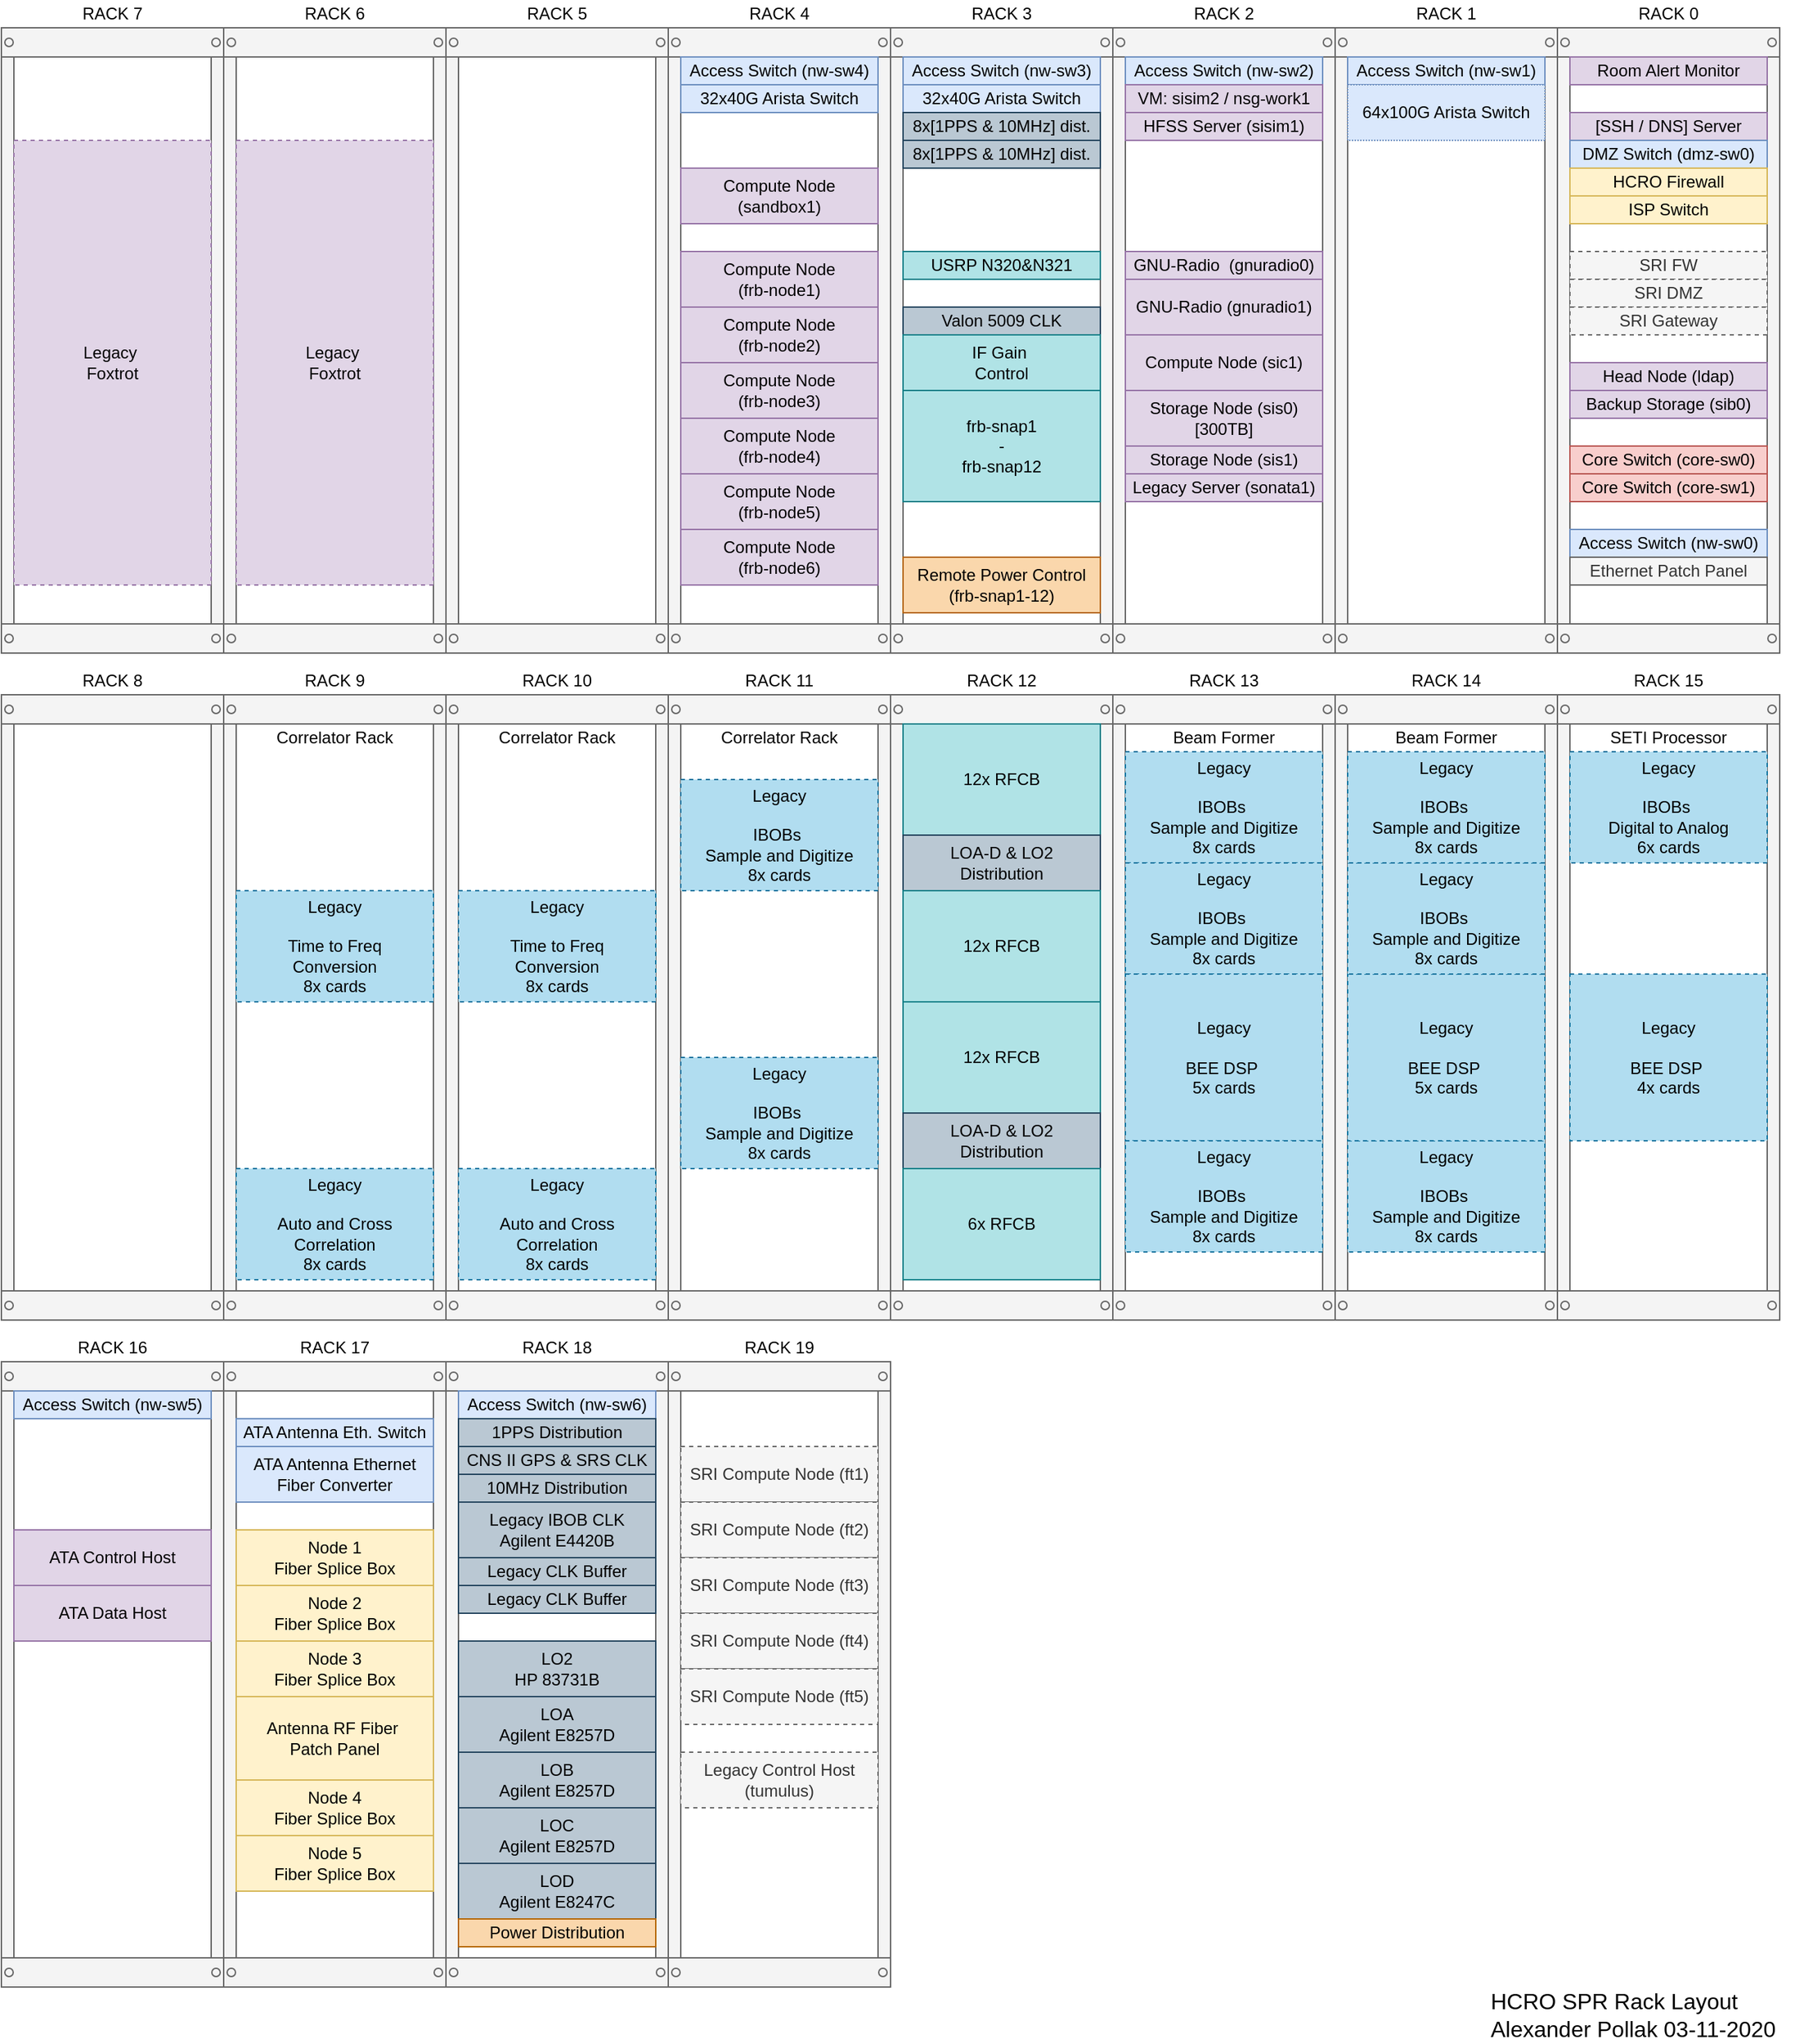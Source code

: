 <mxfile version="13.7.9" type="device"><diagram id="acVlcwg54Op8fTkylgdc" name="Page-1"><mxGraphModel dx="1106" dy="900" grid="1" gridSize="10" guides="1" tooltips="1" connect="1" arrows="1" fold="1" page="1" pageScale="1" pageWidth="1300" pageHeight="1500" math="0" shadow="0"><root><mxCell id="0"/><mxCell id="1" parent="0"/><mxCell id="pl-7MKPq9duxqX2L7ix8-49" value="" style="strokeColor=#666666;html=1;verticalLabelPosition=bottom;labelBackgroundColor=#ffffff;verticalAlign=top;outlineConnect=0;shadow=0;dashed=0;shape=mxgraph.rackGeneral.container;fillColor2=#f4f4f4;container=1;collapsible=0;childLayout=rack;allowGaps=1;marginLeft=9;marginRight=9;marginTop=21;marginBottom=22;textColor=#666666;numDisp=off;align=left;" parent="1" vertex="1"><mxGeometry y="40" width="160" height="450" as="geometry"/></mxCell><mxCell id="Iebf_8mehRevrUUTyz5r-137" value="Legacy&amp;nbsp;&lt;br&gt;Foxtrot" style="rounded=0;whiteSpace=wrap;html=1;fillColor=#e1d5e7;strokeColor=#9673a6;dashed=1;" parent="pl-7MKPq9duxqX2L7ix8-49" vertex="1"><mxGeometry x="9" y="81" width="142" height="320" as="geometry"/></mxCell><mxCell id="pl-7MKPq9duxqX2L7ix8-50" value="" style="strokeColor=#666666;html=1;verticalLabelPosition=bottom;labelBackgroundColor=#ffffff;verticalAlign=top;outlineConnect=0;shadow=0;dashed=0;shape=mxgraph.rackGeneral.container;fillColor2=#f4f4f4;container=1;collapsible=0;childLayout=rack;allowGaps=1;marginLeft=9;marginRight=9;marginTop=21;marginBottom=22;textColor=#666666;numDisp=off;align=left;" parent="1" vertex="1"><mxGeometry x="160" y="40" width="160" height="450" as="geometry"/></mxCell><mxCell id="pl-7MKPq9duxqX2L7ix8-70" value="Legacy&amp;nbsp;&lt;br&gt;Foxtrot" style="rounded=0;whiteSpace=wrap;html=1;fillColor=#e1d5e7;strokeColor=#9673a6;dashed=1;" parent="pl-7MKPq9duxqX2L7ix8-50" vertex="1"><mxGeometry x="9" y="81" width="142" height="320" as="geometry"/></mxCell><mxCell id="pl-7MKPq9duxqX2L7ix8-51" value="" style="strokeColor=#666666;html=1;verticalLabelPosition=bottom;labelBackgroundColor=#ffffff;verticalAlign=top;outlineConnect=0;shadow=0;dashed=0;shape=mxgraph.rackGeneral.container;fillColor2=#f4f4f4;container=1;collapsible=0;childLayout=rack;allowGaps=1;marginLeft=9;marginRight=9;marginTop=21;marginBottom=22;textColor=#666666;numDisp=off;align=left;" parent="1" vertex="1"><mxGeometry x="320" y="40" width="160" height="450" as="geometry"/></mxCell><mxCell id="pl-7MKPq9duxqX2L7ix8-52" value="" style="strokeColor=#666666;html=1;verticalLabelPosition=bottom;labelBackgroundColor=#ffffff;verticalAlign=top;outlineConnect=0;shadow=0;dashed=0;shape=mxgraph.rackGeneral.container;fillColor2=#f4f4f4;container=1;collapsible=0;childLayout=rack;allowGaps=1;marginLeft=9;marginRight=9;marginTop=21;marginBottom=22;textColor=#666666;numDisp=off;align=left;" parent="1" vertex="1"><mxGeometry x="480" y="40" width="160" height="450" as="geometry"/></mxCell><mxCell id="Iebf_8mehRevrUUTyz5r-128" value="Access Switch (nw-sw4)" style="rounded=0;whiteSpace=wrap;html=1;fillColor=#dae8fc;strokeColor=#6c8ebf;" parent="pl-7MKPq9duxqX2L7ix8-52" vertex="1"><mxGeometry x="9" y="21" width="142" height="20" as="geometry"/></mxCell><mxCell id="Iebf_8mehRevrUUTyz5r-132" value="32x40G Arista Switch" style="rounded=0;whiteSpace=wrap;html=1;fillColor=#dae8fc;strokeColor=#6c8ebf;" parent="pl-7MKPq9duxqX2L7ix8-52" vertex="1"><mxGeometry x="9" y="41" width="142" height="20" as="geometry"/></mxCell><mxCell id="pl-7MKPq9duxqX2L7ix8-56" value="Compute Node (sandbox1)" style="rounded=0;whiteSpace=wrap;html=1;fillColor=#e1d5e7;strokeColor=#9673a6;" parent="pl-7MKPq9duxqX2L7ix8-52" vertex="1"><mxGeometry x="9" y="101" width="142" height="40" as="geometry"/></mxCell><mxCell id="pl-7MKPq9duxqX2L7ix8-57" value="Compute Node&lt;br&gt;(frb-node1)" style="rounded=0;whiteSpace=wrap;html=1;fillColor=#e1d5e7;strokeColor=#9673a6;" parent="pl-7MKPq9duxqX2L7ix8-52" vertex="1"><mxGeometry x="9" y="161" width="142" height="40" as="geometry"/></mxCell><mxCell id="pl-7MKPq9duxqX2L7ix8-58" value="Compute Node&lt;br&gt;(frb-node2)" style="rounded=0;whiteSpace=wrap;html=1;fillColor=#e1d5e7;strokeColor=#9673a6;" parent="pl-7MKPq9duxqX2L7ix8-52" vertex="1"><mxGeometry x="9" y="201" width="142" height="40" as="geometry"/></mxCell><mxCell id="pl-7MKPq9duxqX2L7ix8-59" value="Compute Node&lt;br&gt;(frb-node3)" style="rounded=0;whiteSpace=wrap;html=1;fillColor=#e1d5e7;strokeColor=#9673a6;" parent="pl-7MKPq9duxqX2L7ix8-52" vertex="1"><mxGeometry x="9" y="241" width="142" height="40" as="geometry"/></mxCell><mxCell id="pl-7MKPq9duxqX2L7ix8-60" value="Compute Node&lt;br&gt;(frb-node4)" style="rounded=0;whiteSpace=wrap;html=1;fillColor=#e1d5e7;strokeColor=#9673a6;" parent="pl-7MKPq9duxqX2L7ix8-52" vertex="1"><mxGeometry x="9" y="281" width="142" height="40" as="geometry"/></mxCell><mxCell id="pl-7MKPq9duxqX2L7ix8-61" value="Compute Node&lt;br&gt;(frb-node5)" style="rounded=0;whiteSpace=wrap;html=1;fillColor=#e1d5e7;strokeColor=#9673a6;" parent="pl-7MKPq9duxqX2L7ix8-52" vertex="1"><mxGeometry x="9" y="321" width="142" height="40" as="geometry"/></mxCell><mxCell id="pl-7MKPq9duxqX2L7ix8-62" value="Compute Node&lt;br&gt;(frb-node6)" style="rounded=0;whiteSpace=wrap;html=1;fillColor=#e1d5e7;strokeColor=#9673a6;" parent="pl-7MKPq9duxqX2L7ix8-52" vertex="1"><mxGeometry x="9" y="361" width="142" height="40" as="geometry"/></mxCell><mxCell id="Iebf_8mehRevrUUTyz5r-2" value="" style="strokeColor=#666666;html=1;verticalLabelPosition=bottom;labelBackgroundColor=#ffffff;verticalAlign=top;outlineConnect=0;shadow=0;dashed=0;shape=mxgraph.rackGeneral.container;fillColor2=#f4f4f4;container=1;collapsible=0;childLayout=rack;allowGaps=1;marginLeft=9;marginRight=9;marginTop=21;marginBottom=22;textColor=#666666;numDisp=off;align=left;" parent="1" vertex="1"><mxGeometry x="640" y="40" width="160" height="450" as="geometry"/></mxCell><mxCell id="Iebf_8mehRevrUUTyz5r-127" value="Access Switch (nw-sw3)" style="rounded=0;whiteSpace=wrap;html=1;fillColor=#dae8fc;strokeColor=#6c8ebf;" parent="Iebf_8mehRevrUUTyz5r-2" vertex="1"><mxGeometry x="9" y="21" width="142" height="20" as="geometry"/></mxCell><mxCell id="Iebf_8mehRevrUUTyz5r-134" value="32x40G Arista Switch" style="rounded=0;whiteSpace=wrap;html=1;fillColor=#dae8fc;strokeColor=#6c8ebf;" parent="Iebf_8mehRevrUUTyz5r-2" vertex="1"><mxGeometry x="9" y="41" width="142" height="20" as="geometry"/></mxCell><mxCell id="pl-7MKPq9duxqX2L7ix8-67" value="8x[1PPS &amp;amp; 10MHz] dist." style="rounded=0;whiteSpace=wrap;html=1;fillColor=#bac8d3;strokeColor=#23445d;" parent="Iebf_8mehRevrUUTyz5r-2" vertex="1"><mxGeometry x="9" y="61" width="142" height="20" as="geometry"/></mxCell><mxCell id="Iebf_8mehRevrUUTyz5r-135" value="8x[1PPS &amp;amp; 10MHz] dist." style="rounded=0;whiteSpace=wrap;html=1;fillColor=#bac8d3;strokeColor=#23445d;" parent="Iebf_8mehRevrUUTyz5r-2" vertex="1"><mxGeometry x="9" y="81" width="142" height="20" as="geometry"/></mxCell><mxCell id="Iebf_8mehRevrUUTyz5r-136" value="USRP N320&amp;amp;N321" style="rounded=0;whiteSpace=wrap;html=1;fillColor=#b0e3e6;strokeColor=#0e8088;" parent="Iebf_8mehRevrUUTyz5r-2" vertex="1"><mxGeometry x="9" y="161" width="142" height="20" as="geometry"/></mxCell><mxCell id="pl-7MKPq9duxqX2L7ix8-66" value="Valon 5009 CLK" style="rounded=0;whiteSpace=wrap;html=1;fillColor=#bac8d3;strokeColor=#23445d;" parent="Iebf_8mehRevrUUTyz5r-2" vertex="1"><mxGeometry x="9" y="201" width="142" height="20" as="geometry"/></mxCell><mxCell id="pl-7MKPq9duxqX2L7ix8-63" value="IF Gain&amp;nbsp;&lt;br&gt;Control" style="rounded=0;whiteSpace=wrap;html=1;fillColor=#b0e3e6;strokeColor=#0e8088;" parent="Iebf_8mehRevrUUTyz5r-2" vertex="1"><mxGeometry x="9" y="221" width="142" height="40" as="geometry"/></mxCell><mxCell id="pl-7MKPq9duxqX2L7ix8-65" value="frb-snap1&lt;br&gt;-&lt;br&gt;frb-snap12" style="rounded=0;whiteSpace=wrap;html=1;fillColor=#b0e3e6;strokeColor=#0e8088;" parent="Iebf_8mehRevrUUTyz5r-2" vertex="1"><mxGeometry x="9" y="261" width="142" height="80" as="geometry"/></mxCell><mxCell id="pl-7MKPq9duxqX2L7ix8-68" value="Remote Power Control&lt;br&gt;(frb-snap1-12)" style="rounded=0;whiteSpace=wrap;html=1;fillColor=#fad7ac;strokeColor=#b46504;" parent="Iebf_8mehRevrUUTyz5r-2" vertex="1"><mxGeometry x="9" y="381" width="142" height="40" as="geometry"/></mxCell><mxCell id="Iebf_8mehRevrUUTyz5r-6" value="" style="strokeColor=#666666;html=1;verticalLabelPosition=bottom;labelBackgroundColor=#ffffff;verticalAlign=top;outlineConnect=0;shadow=0;dashed=0;shape=mxgraph.rackGeneral.container;fillColor2=#f4f4f4;container=1;collapsible=0;childLayout=rack;allowGaps=1;marginLeft=9;marginRight=9;marginTop=21;marginBottom=22;textColor=#666666;numDisp=off;align=left;" parent="1" vertex="1"><mxGeometry x="800" y="40" width="160" height="450" as="geometry"/></mxCell><mxCell id="Iebf_8mehRevrUUTyz5r-124" value="Access Switch (nw-sw2)" style="rounded=0;whiteSpace=wrap;html=1;fillColor=#dae8fc;strokeColor=#6c8ebf;" parent="Iebf_8mehRevrUUTyz5r-6" vertex="1"><mxGeometry x="9" y="21" width="142" height="20" as="geometry"/></mxCell><mxCell id="Iebf_8mehRevrUUTyz5r-12" value="VM: sisim2 / nsg-work1" style="rounded=0;whiteSpace=wrap;html=1;fillColor=#e1d5e7;strokeColor=#9673a6;" parent="Iebf_8mehRevrUUTyz5r-6" vertex="1"><mxGeometry x="9" y="41" width="142" height="20" as="geometry"/></mxCell><mxCell id="Iebf_8mehRevrUUTyz5r-7" value="HFSS Server (sisim1)" style="rounded=0;whiteSpace=wrap;html=1;fillColor=#e1d5e7;strokeColor=#9673a6;" parent="Iebf_8mehRevrUUTyz5r-6" vertex="1"><mxGeometry x="9" y="61" width="142" height="20" as="geometry"/></mxCell><mxCell id="Iebf_8mehRevrUUTyz5r-9" value="GNU-Radio&amp;nbsp; (gnuradio0)" style="rounded=0;whiteSpace=wrap;html=1;fillColor=#e1d5e7;strokeColor=#9673a6;" parent="Iebf_8mehRevrUUTyz5r-6" vertex="1"><mxGeometry x="9" y="161" width="142" height="20" as="geometry"/></mxCell><mxCell id="Iebf_8mehRevrUUTyz5r-13" value="GNU-Radio (gnuradio1)" style="rounded=0;whiteSpace=wrap;html=1;fillColor=#e1d5e7;strokeColor=#9673a6;" parent="Iebf_8mehRevrUUTyz5r-6" vertex="1"><mxGeometry x="9" y="181" width="142" height="40" as="geometry"/></mxCell><mxCell id="Iebf_8mehRevrUUTyz5r-8" value="Compute Node (sic1)" style="rounded=0;whiteSpace=wrap;html=1;fillColor=#e1d5e7;strokeColor=#9673a6;" parent="Iebf_8mehRevrUUTyz5r-6" vertex="1"><mxGeometry x="9" y="221" width="142" height="40" as="geometry"/></mxCell><mxCell id="Iebf_8mehRevrUUTyz5r-129" value="Storage Node (sis0)&lt;br&gt;[300TB]" style="rounded=0;whiteSpace=wrap;html=1;fillColor=#e1d5e7;strokeColor=#9673a6;" parent="Iebf_8mehRevrUUTyz5r-6" vertex="1"><mxGeometry x="9" y="261" width="142" height="40" as="geometry"/></mxCell><mxCell id="Iebf_8mehRevrUUTyz5r-130" value="Storage Node (sis1)" style="rounded=0;whiteSpace=wrap;html=1;fillColor=#e1d5e7;strokeColor=#9673a6;" parent="Iebf_8mehRevrUUTyz5r-6" vertex="1"><mxGeometry x="9" y="301" width="142" height="20" as="geometry"/></mxCell><mxCell id="Iebf_8mehRevrUUTyz5r-131" value="Legacy Server (sonata1)" style="rounded=0;whiteSpace=wrap;html=1;fillColor=#e1d5e7;strokeColor=#9673a6;" parent="Iebf_8mehRevrUUTyz5r-6" vertex="1"><mxGeometry x="9" y="321" width="142" height="20" as="geometry"/></mxCell><mxCell id="Iebf_8mehRevrUUTyz5r-10" value="" style="strokeColor=#666666;html=1;verticalLabelPosition=bottom;labelBackgroundColor=#ffffff;verticalAlign=top;outlineConnect=0;shadow=0;dashed=0;shape=mxgraph.rackGeneral.container;fillColor2=#f4f4f4;container=1;collapsible=0;childLayout=rack;allowGaps=1;marginLeft=9;marginRight=9;marginTop=21;marginBottom=22;textColor=#666666;numDisp=off;align=left;" parent="1" vertex="1"><mxGeometry x="960" y="40" width="160" height="450" as="geometry"/></mxCell><mxCell id="Iebf_8mehRevrUUTyz5r-11" value="Access Switch (nw-sw1)" style="rounded=0;whiteSpace=wrap;html=1;fillColor=#dae8fc;strokeColor=#6c8ebf;" parent="Iebf_8mehRevrUUTyz5r-10" vertex="1"><mxGeometry x="9" y="21" width="142" height="20" as="geometry"/></mxCell><mxCell id="Iebf_8mehRevrUUTyz5r-125" value="64x100G Arista Switch" style="rounded=0;whiteSpace=wrap;html=1;fillColor=#dae8fc;strokeColor=#6c8ebf;dashed=1;dashPattern=1 1;" parent="Iebf_8mehRevrUUTyz5r-10" vertex="1"><mxGeometry x="9" y="41" width="142" height="40" as="geometry"/></mxCell><mxCell id="Iebf_8mehRevrUUTyz5r-52" value="" style="strokeColor=#666666;html=1;verticalLabelPosition=bottom;labelBackgroundColor=#ffffff;verticalAlign=top;outlineConnect=0;shadow=0;dashed=0;shape=mxgraph.rackGeneral.container;fillColor2=#f4f4f4;container=1;collapsible=0;childLayout=rack;allowGaps=1;marginLeft=9;marginRight=9;marginTop=21;marginBottom=22;textColor=#666666;numDisp=off;align=left;" parent="1" vertex="1"><mxGeometry y="520" width="160" height="450" as="geometry"/></mxCell><mxCell id="Iebf_8mehRevrUUTyz5r-60" value="" style="strokeColor=#666666;html=1;verticalLabelPosition=bottom;labelBackgroundColor=#ffffff;verticalAlign=top;outlineConnect=0;shadow=0;dashed=0;shape=mxgraph.rackGeneral.container;fillColor2=#f4f4f4;container=1;collapsible=0;childLayout=rack;allowGaps=1;marginLeft=9;marginRight=9;marginTop=21;marginBottom=22;textColor=#666666;numDisp=off;align=left;" parent="1" vertex="1"><mxGeometry x="160" y="520" width="160" height="450" as="geometry"/></mxCell><mxCell id="Iebf_8mehRevrUUTyz5r-155" value="Correlator Rack" style="text;html=1;strokeColor=none;fillColor=none;align=center;verticalAlign=middle;whiteSpace=wrap;rounded=0;" parent="Iebf_8mehRevrUUTyz5r-60" vertex="1"><mxGeometry x="9" y="21" width="142" height="20" as="geometry"/></mxCell><mxCell id="Iebf_8mehRevrUUTyz5r-150" value="Legacy&lt;br&gt;&lt;br&gt;Time to Freq&lt;br&gt;Conversion&lt;br&gt;8x cards" style="rounded=0;whiteSpace=wrap;html=1;strokeColor=#10739e;dashed=1;fillColor=#b1ddf0;" parent="Iebf_8mehRevrUUTyz5r-60" vertex="1"><mxGeometry x="9" y="141" width="142" height="80" as="geometry"/></mxCell><mxCell id="Iebf_8mehRevrUUTyz5r-151" value="Legacy&lt;br&gt;&lt;br&gt;Auto and Cross&lt;br&gt;Correlation&lt;br&gt;8x cards" style="rounded=0;whiteSpace=wrap;html=1;strokeColor=#10739e;dashed=1;fillColor=#b1ddf0;" parent="Iebf_8mehRevrUUTyz5r-60" vertex="1"><mxGeometry x="9" y="341" width="142" height="80" as="geometry"/></mxCell><mxCell id="Iebf_8mehRevrUUTyz5r-66" value="" style="strokeColor=#666666;html=1;verticalLabelPosition=bottom;labelBackgroundColor=#ffffff;verticalAlign=top;outlineConnect=0;shadow=0;dashed=0;shape=mxgraph.rackGeneral.container;fillColor2=#f4f4f4;container=1;collapsible=0;childLayout=rack;allowGaps=1;marginLeft=9;marginRight=9;marginTop=21;marginBottom=22;textColor=#666666;numDisp=off;align=left;" parent="1" vertex="1"><mxGeometry x="320" y="520" width="160" height="450" as="geometry"/></mxCell><mxCell id="Iebf_8mehRevrUUTyz5r-154" value="Correlator Rack" style="text;html=1;strokeColor=none;fillColor=none;align=center;verticalAlign=middle;whiteSpace=wrap;rounded=0;" parent="Iebf_8mehRevrUUTyz5r-66" vertex="1"><mxGeometry x="9" y="21" width="142" height="20" as="geometry"/></mxCell><mxCell id="Iebf_8mehRevrUUTyz5r-148" value="Legacy&lt;br&gt;&lt;br&gt;Time to Freq&lt;br&gt;Conversion&lt;br&gt;8x cards" style="rounded=0;whiteSpace=wrap;html=1;strokeColor=#10739e;dashed=1;fillColor=#b1ddf0;" parent="Iebf_8mehRevrUUTyz5r-66" vertex="1"><mxGeometry x="9" y="141" width="142" height="80" as="geometry"/></mxCell><mxCell id="Iebf_8mehRevrUUTyz5r-149" value="Legacy&lt;br&gt;&lt;br&gt;Auto and Cross&lt;br&gt;Correlation&lt;br&gt;8x cards" style="rounded=0;whiteSpace=wrap;html=1;strokeColor=#10739e;dashed=1;fillColor=#b1ddf0;" parent="Iebf_8mehRevrUUTyz5r-66" vertex="1"><mxGeometry x="9" y="341" width="142" height="80" as="geometry"/></mxCell><mxCell id="Iebf_8mehRevrUUTyz5r-72" value="" style="strokeColor=#666666;html=1;verticalLabelPosition=bottom;labelBackgroundColor=#ffffff;verticalAlign=top;outlineConnect=0;shadow=0;dashed=0;shape=mxgraph.rackGeneral.container;fillColor2=#f4f4f4;container=1;collapsible=0;childLayout=rack;allowGaps=1;marginLeft=9;marginRight=9;marginTop=21;marginBottom=22;textColor=#666666;numDisp=off;align=left;" parent="1" vertex="1"><mxGeometry x="480" y="520" width="160" height="450" as="geometry"/></mxCell><mxCell id="Iebf_8mehRevrUUTyz5r-153" value="Correlator Rack" style="text;html=1;strokeColor=none;fillColor=none;align=center;verticalAlign=middle;whiteSpace=wrap;rounded=0;" parent="Iebf_8mehRevrUUTyz5r-72" vertex="1"><mxGeometry x="9" y="21" width="142" height="20" as="geometry"/></mxCell><mxCell id="Iebf_8mehRevrUUTyz5r-146" value="Legacy&lt;br&gt;&lt;br&gt;IBOBs&amp;nbsp;&lt;br&gt;Sample and Digitize&lt;br&gt;8x cards" style="rounded=0;whiteSpace=wrap;html=1;strokeColor=#10739e;dashed=1;fillColor=#b1ddf0;" parent="Iebf_8mehRevrUUTyz5r-72" vertex="1"><mxGeometry x="9" y="61" width="142" height="80" as="geometry"/></mxCell><mxCell id="Iebf_8mehRevrUUTyz5r-147" value="Legacy&lt;br&gt;&lt;br&gt;IBOBs&amp;nbsp;&lt;br&gt;Sample and Digitize&lt;br&gt;8x cards" style="rounded=0;whiteSpace=wrap;html=1;strokeColor=#10739e;dashed=1;fillColor=#b1ddf0;" parent="Iebf_8mehRevrUUTyz5r-72" vertex="1"><mxGeometry x="9" y="261" width="142" height="80" as="geometry"/></mxCell><mxCell id="Iebf_8mehRevrUUTyz5r-76" value="" style="strokeColor=#666666;html=1;verticalLabelPosition=bottom;labelBackgroundColor=#ffffff;verticalAlign=top;outlineConnect=0;shadow=0;dashed=0;shape=mxgraph.rackGeneral.container;fillColor2=#f4f4f4;container=1;collapsible=0;childLayout=rack;allowGaps=1;marginLeft=9;marginRight=9;marginTop=21;marginBottom=22;textColor=#666666;numDisp=off;align=left;" parent="1" vertex="1"><mxGeometry x="640" y="520" width="160" height="450" as="geometry"/></mxCell><mxCell id="Iebf_8mehRevrUUTyz5r-138" value="12x RFCB" style="rounded=0;whiteSpace=wrap;html=1;fillColor=#b0e3e6;strokeColor=#0e8088;" parent="Iebf_8mehRevrUUTyz5r-76" vertex="1"><mxGeometry x="9" y="21" width="142" height="80" as="geometry"/></mxCell><mxCell id="Iebf_8mehRevrUUTyz5r-142" value="LOA-D &amp;amp; LO2&lt;br&gt;Distribution" style="rounded=0;whiteSpace=wrap;html=1;fillColor=#bac8d3;strokeColor=#23445d;" parent="Iebf_8mehRevrUUTyz5r-76" vertex="1"><mxGeometry x="9" y="101" width="142" height="40" as="geometry"/></mxCell><mxCell id="Iebf_8mehRevrUUTyz5r-140" value="12x RFCB" style="rounded=0;whiteSpace=wrap;html=1;fillColor=#b0e3e6;strokeColor=#0e8088;" parent="Iebf_8mehRevrUUTyz5r-76" vertex="1"><mxGeometry x="9" y="141" width="142" height="80" as="geometry"/></mxCell><mxCell id="Iebf_8mehRevrUUTyz5r-141" value="12x RFCB" style="rounded=0;whiteSpace=wrap;html=1;fillColor=#b0e3e6;strokeColor=#0e8088;" parent="Iebf_8mehRevrUUTyz5r-76" vertex="1"><mxGeometry x="9" y="221" width="142" height="80" as="geometry"/></mxCell><mxCell id="Iebf_8mehRevrUUTyz5r-144" value="LOA-D &amp;amp; LO2&lt;br&gt;Distribution" style="rounded=0;whiteSpace=wrap;html=1;fillColor=#bac8d3;strokeColor=#23445d;" parent="Iebf_8mehRevrUUTyz5r-76" vertex="1"><mxGeometry x="9" y="301" width="142" height="40" as="geometry"/></mxCell><mxCell id="Iebf_8mehRevrUUTyz5r-143" value="6x RFCB" style="rounded=0;whiteSpace=wrap;html=1;fillColor=#b0e3e6;strokeColor=#0e8088;" parent="Iebf_8mehRevrUUTyz5r-76" vertex="1"><mxGeometry x="9" y="341" width="142" height="80" as="geometry"/></mxCell><mxCell id="Iebf_8mehRevrUUTyz5r-80" value="" style="strokeColor=#666666;html=1;verticalLabelPosition=bottom;labelBackgroundColor=#ffffff;verticalAlign=top;outlineConnect=0;shadow=0;dashed=0;shape=mxgraph.rackGeneral.container;fillColor2=#f4f4f4;container=1;collapsible=0;childLayout=rack;allowGaps=1;marginLeft=9;marginRight=9;marginTop=21;marginBottom=22;textColor=#666666;numDisp=off;align=left;" parent="1" vertex="1"><mxGeometry x="800" y="520" width="160" height="450" as="geometry"/></mxCell><mxCell id="Iebf_8mehRevrUUTyz5r-156" value="Beam Former" style="text;html=1;strokeColor=none;fillColor=none;align=center;verticalAlign=middle;whiteSpace=wrap;rounded=0;" parent="Iebf_8mehRevrUUTyz5r-80" vertex="1"><mxGeometry x="9" y="21" width="142" height="20" as="geometry"/></mxCell><mxCell id="Iebf_8mehRevrUUTyz5r-157" value="Legacy&lt;br&gt;&lt;br&gt;IBOBs&amp;nbsp;&lt;br&gt;Sample and Digitize&lt;br&gt;8x cards" style="rounded=0;whiteSpace=wrap;html=1;strokeColor=#10739e;dashed=1;fillColor=#b1ddf0;" parent="Iebf_8mehRevrUUTyz5r-80" vertex="1"><mxGeometry x="9" y="41" width="142" height="80" as="geometry"/></mxCell><mxCell id="Iebf_8mehRevrUUTyz5r-158" value="Legacy&lt;br&gt;&lt;br&gt;IBOBs&amp;nbsp;&lt;br&gt;Sample and Digitize&lt;br&gt;8x cards" style="rounded=0;whiteSpace=wrap;html=1;strokeColor=#10739e;dashed=1;fillColor=#b1ddf0;" parent="Iebf_8mehRevrUUTyz5r-80" vertex="1"><mxGeometry x="9" y="121" width="142" height="80" as="geometry"/></mxCell><mxCell id="Iebf_8mehRevrUUTyz5r-159" value="Legacy&lt;br&gt;&lt;br&gt;BEE DSP&amp;nbsp;&lt;br&gt;5x cards" style="rounded=0;whiteSpace=wrap;html=1;strokeColor=#10739e;dashed=1;fillColor=#b1ddf0;" parent="Iebf_8mehRevrUUTyz5r-80" vertex="1"><mxGeometry x="9" y="201" width="142" height="120" as="geometry"/></mxCell><mxCell id="Iebf_8mehRevrUUTyz5r-160" value="Legacy&lt;br&gt;&lt;br&gt;IBOBs&amp;nbsp;&lt;br&gt;Sample and Digitize&lt;br&gt;8x cards" style="rounded=0;whiteSpace=wrap;html=1;strokeColor=#10739e;dashed=1;fillColor=#b1ddf0;" parent="Iebf_8mehRevrUUTyz5r-80" vertex="1"><mxGeometry x="9" y="321" width="142" height="80" as="geometry"/></mxCell><mxCell id="Iebf_8mehRevrUUTyz5r-84" value="" style="strokeColor=#666666;html=1;verticalLabelPosition=bottom;labelBackgroundColor=#ffffff;verticalAlign=top;outlineConnect=0;shadow=0;dashed=0;shape=mxgraph.rackGeneral.container;fillColor2=#f4f4f4;container=1;collapsible=0;childLayout=rack;allowGaps=1;marginLeft=9;marginRight=9;marginTop=21;marginBottom=22;textColor=#666666;numDisp=off;align=left;" parent="1" vertex="1"><mxGeometry x="960" y="520" width="160" height="450" as="geometry"/></mxCell><mxCell id="Iebf_8mehRevrUUTyz5r-165" value="Beam Former" style="text;html=1;strokeColor=none;fillColor=none;align=center;verticalAlign=middle;whiteSpace=wrap;rounded=0;" parent="Iebf_8mehRevrUUTyz5r-84" vertex="1"><mxGeometry x="9" y="21" width="142" height="20" as="geometry"/></mxCell><mxCell id="Iebf_8mehRevrUUTyz5r-164" value="Legacy&lt;br&gt;&lt;br&gt;IBOBs&amp;nbsp;&lt;br&gt;Sample and Digitize&lt;br&gt;8x cards" style="rounded=0;whiteSpace=wrap;html=1;strokeColor=#10739e;dashed=1;fillColor=#b1ddf0;" parent="Iebf_8mehRevrUUTyz5r-84" vertex="1"><mxGeometry x="9" y="321" width="142" height="80" as="geometry"/></mxCell><mxCell id="Iebf_8mehRevrUUTyz5r-163" value="Legacy&lt;br&gt;&lt;br&gt;BEE DSP&amp;nbsp;&lt;br&gt;5x cards" style="rounded=0;whiteSpace=wrap;html=1;strokeColor=#10739e;dashed=1;fillColor=#b1ddf0;" parent="Iebf_8mehRevrUUTyz5r-84" vertex="1"><mxGeometry x="9" y="201" width="142" height="120" as="geometry"/></mxCell><mxCell id="Iebf_8mehRevrUUTyz5r-162" value="Legacy&lt;br&gt;&lt;br&gt;IBOBs&amp;nbsp;&lt;br&gt;Sample and Digitize&lt;br&gt;8x cards" style="rounded=0;whiteSpace=wrap;html=1;strokeColor=#10739e;dashed=1;fillColor=#b1ddf0;" parent="Iebf_8mehRevrUUTyz5r-84" vertex="1"><mxGeometry x="9" y="121" width="142" height="80" as="geometry"/></mxCell><mxCell id="Iebf_8mehRevrUUTyz5r-161" value="Legacy&lt;br&gt;&lt;br&gt;IBOBs&amp;nbsp;&lt;br&gt;Sample and Digitize&lt;br&gt;8x cards" style="rounded=0;whiteSpace=wrap;html=1;strokeColor=#10739e;dashed=1;fillColor=#b1ddf0;" parent="Iebf_8mehRevrUUTyz5r-84" vertex="1"><mxGeometry x="9" y="41" width="142" height="80" as="geometry"/></mxCell><mxCell id="Iebf_8mehRevrUUTyz5r-88" value="" style="strokeColor=#666666;html=1;verticalLabelPosition=bottom;labelBackgroundColor=#ffffff;verticalAlign=top;outlineConnect=0;shadow=0;dashed=0;shape=mxgraph.rackGeneral.container;fillColor2=#f4f4f4;container=1;collapsible=0;childLayout=rack;allowGaps=1;marginLeft=9;marginRight=9;marginTop=21;marginBottom=22;textColor=#666666;numDisp=off;align=left;" parent="1" vertex="1"><mxGeometry x="1120" y="520" width="160" height="450" as="geometry"/></mxCell><mxCell id="Iebf_8mehRevrUUTyz5r-166" value="SETI Processor" style="text;html=1;strokeColor=none;fillColor=none;align=center;verticalAlign=middle;whiteSpace=wrap;rounded=0;" parent="Iebf_8mehRevrUUTyz5r-88" vertex="1"><mxGeometry x="9" y="21" width="142" height="20" as="geometry"/></mxCell><mxCell id="Iebf_8mehRevrUUTyz5r-167" value="Legacy&lt;br&gt;&lt;br&gt;IBOBs&amp;nbsp;&lt;br&gt;Digital to Analog&lt;br&gt;6x cards" style="rounded=0;whiteSpace=wrap;html=1;strokeColor=#10739e;dashed=1;fillColor=#b1ddf0;" parent="Iebf_8mehRevrUUTyz5r-88" vertex="1"><mxGeometry x="9" y="41" width="142" height="80" as="geometry"/></mxCell><mxCell id="Iebf_8mehRevrUUTyz5r-168" value="Legacy&lt;br&gt;&lt;br&gt;BEE DSP&amp;nbsp;&lt;br&gt;4x cards" style="rounded=0;whiteSpace=wrap;html=1;strokeColor=#10739e;dashed=1;fillColor=#b1ddf0;" parent="Iebf_8mehRevrUUTyz5r-88" vertex="1"><mxGeometry x="9" y="201" width="142" height="120" as="geometry"/></mxCell><mxCell id="pl-7MKPq9duxqX2L7ix8-53" value="" style="strokeColor=#666666;html=1;verticalLabelPosition=bottom;labelBackgroundColor=#ffffff;verticalAlign=top;outlineConnect=0;shadow=0;dashed=0;shape=mxgraph.rackGeneral.container;fillColor2=#f4f4f4;container=1;collapsible=0;childLayout=rack;allowGaps=1;marginLeft=9;marginRight=9;marginTop=21;marginBottom=22;textColor=#666666;numDisp=off;align=left;" parent="1" vertex="1"><mxGeometry x="1120" y="40" width="160" height="450" as="geometry"/></mxCell><mxCell id="Iebf_8mehRevrUUTyz5r-126" value="Room Alert Monitor" style="rounded=0;whiteSpace=wrap;html=1;fillColor=#e1d5e7;strokeColor=#9673a6;" parent="pl-7MKPq9duxqX2L7ix8-53" vertex="1"><mxGeometry x="9" y="21" width="142" height="20" as="geometry"/></mxCell><mxCell id="pl-7MKPq9duxqX2L7ix8-77" value="[SSH / DNS] Server" style="rounded=0;whiteSpace=wrap;html=1;fillColor=#e1d5e7;strokeColor=#9673a6;" parent="pl-7MKPq9duxqX2L7ix8-53" vertex="1"><mxGeometry x="9" y="61" width="142" height="20" as="geometry"/></mxCell><mxCell id="Iebf_8mehRevrUUTyz5r-123" value="DMZ Switch (dmz-sw0)" style="rounded=0;whiteSpace=wrap;html=1;fillColor=#dae8fc;strokeColor=#6c8ebf;" parent="pl-7MKPq9duxqX2L7ix8-53" vertex="1"><mxGeometry x="9" y="81" width="142" height="20" as="geometry"/></mxCell><mxCell id="pl-7MKPq9duxqX2L7ix8-78" value="HCRO Firewall" style="rounded=0;whiteSpace=wrap;html=1;fillColor=#fff2cc;strokeColor=#d6b656;" parent="pl-7MKPq9duxqX2L7ix8-53" vertex="1"><mxGeometry x="9" y="101" width="142" height="20" as="geometry"/></mxCell><mxCell id="pl-7MKPq9duxqX2L7ix8-85" value="ISP Switch" style="rounded=0;whiteSpace=wrap;html=1;fillColor=#fff2cc;strokeColor=#d6b656;" parent="pl-7MKPq9duxqX2L7ix8-53" vertex="1"><mxGeometry x="9" y="121" width="142" height="20" as="geometry"/></mxCell><mxCell id="pl-7MKPq9duxqX2L7ix8-86" value="SRI FW" style="rounded=0;whiteSpace=wrap;html=1;fillColor=#f5f5f5;strokeColor=#666666;dashed=1;fontColor=#333333;" parent="pl-7MKPq9duxqX2L7ix8-53" vertex="1"><mxGeometry x="9" y="161" width="142" height="20" as="geometry"/></mxCell><mxCell id="pl-7MKPq9duxqX2L7ix8-87" value="SRI DMZ" style="rounded=0;whiteSpace=wrap;html=1;fillColor=#f5f5f5;strokeColor=#666666;fontColor=#333333;dashed=1;" parent="pl-7MKPq9duxqX2L7ix8-53" vertex="1"><mxGeometry x="9" y="181" width="142" height="20" as="geometry"/></mxCell><mxCell id="pl-7MKPq9duxqX2L7ix8-88" value="SRI Gateway" style="rounded=0;whiteSpace=wrap;html=1;fillColor=#f5f5f5;strokeColor=#666666;fontColor=#333333;dashed=1;" parent="pl-7MKPq9duxqX2L7ix8-53" vertex="1"><mxGeometry x="9" y="201" width="142" height="20" as="geometry"/></mxCell><mxCell id="Iebf_8mehRevrUUTyz5r-121" value="Head Node (ldap)" style="rounded=0;whiteSpace=wrap;html=1;fillColor=#e1d5e7;strokeColor=#9673a6;" parent="pl-7MKPq9duxqX2L7ix8-53" vertex="1"><mxGeometry x="9" y="241" width="142" height="20" as="geometry"/></mxCell><mxCell id="Iebf_8mehRevrUUTyz5r-120" value="Backup Storage (sib0)" style="rounded=0;whiteSpace=wrap;html=1;fillColor=#e1d5e7;strokeColor=#9673a6;" parent="pl-7MKPq9duxqX2L7ix8-53" vertex="1"><mxGeometry x="9" y="261" width="142" height="20" as="geometry"/></mxCell><mxCell id="Iebf_8mehRevrUUTyz5r-119" value="Core Switch (core-sw0)" style="rounded=0;whiteSpace=wrap;html=1;fillColor=#f8cecc;strokeColor=#b85450;" parent="pl-7MKPq9duxqX2L7ix8-53" vertex="1"><mxGeometry x="9" y="301" width="142" height="20" as="geometry"/></mxCell><mxCell id="Iebf_8mehRevrUUTyz5r-118" value="Core Switch (core-sw1)" style="rounded=0;whiteSpace=wrap;html=1;fillColor=#f8cecc;strokeColor=#b85450;" parent="pl-7MKPq9duxqX2L7ix8-53" vertex="1"><mxGeometry x="9" y="321" width="142" height="20" as="geometry"/></mxCell><mxCell id="Iebf_8mehRevrUUTyz5r-117" value="Access Switch (nw-sw0)" style="rounded=0;whiteSpace=wrap;html=1;fillColor=#dae8fc;strokeColor=#6c8ebf;" parent="pl-7MKPq9duxqX2L7ix8-53" vertex="1"><mxGeometry x="9" y="361" width="142" height="20" as="geometry"/></mxCell><mxCell id="Iebf_8mehRevrUUTyz5r-116" value="Ethernet Patch Panel" style="rounded=0;whiteSpace=wrap;html=1;fillColor=#f5f5f5;strokeColor=#666666;fontColor=#333333;" parent="pl-7MKPq9duxqX2L7ix8-53" vertex="1"><mxGeometry x="9" y="381" width="142" height="20" as="geometry"/></mxCell><mxCell id="Iebf_8mehRevrUUTyz5r-29" value="" style="strokeColor=#666666;html=1;verticalLabelPosition=bottom;labelBackgroundColor=#ffffff;verticalAlign=top;outlineConnect=0;shadow=0;dashed=0;shape=mxgraph.rackGeneral.container;fillColor2=#f4f4f4;container=1;collapsible=0;childLayout=rack;allowGaps=1;marginLeft=9;marginRight=9;marginTop=21;marginBottom=22;textColor=#666666;numDisp=off;align=left;" parent="1" vertex="1"><mxGeometry y="1000" width="160" height="450" as="geometry"/></mxCell><mxCell id="Iebf_8mehRevrUUTyz5r-196" value="Access Switch (nw-sw5)" style="rounded=0;whiteSpace=wrap;html=1;fillColor=#dae8fc;strokeColor=#6c8ebf;" parent="Iebf_8mehRevrUUTyz5r-29" vertex="1"><mxGeometry x="9" y="21" width="142" height="20" as="geometry"/></mxCell><mxCell id="Iebf_8mehRevrUUTyz5r-30" value="ATA Control Host" style="rounded=0;whiteSpace=wrap;html=1;fillColor=#e1d5e7;strokeColor=#9673a6;" parent="Iebf_8mehRevrUUTyz5r-29" vertex="1"><mxGeometry x="9" y="121" width="142" height="40" as="geometry"/></mxCell><mxCell id="Iebf_8mehRevrUUTyz5r-198" value="ATA Data Host" style="rounded=0;whiteSpace=wrap;html=1;fillColor=#e1d5e7;strokeColor=#9673a6;" parent="Iebf_8mehRevrUUTyz5r-29" vertex="1"><mxGeometry x="9" y="161" width="142" height="40" as="geometry"/></mxCell><mxCell id="Iebf_8mehRevrUUTyz5r-25" value="" style="strokeColor=#666666;html=1;verticalLabelPosition=bottom;labelBackgroundColor=#ffffff;verticalAlign=top;outlineConnect=0;shadow=0;dashed=0;shape=mxgraph.rackGeneral.container;fillColor2=#f4f4f4;container=1;collapsible=0;childLayout=rack;allowGaps=1;marginLeft=9;marginRight=9;marginTop=21;marginBottom=22;textColor=#666666;numDisp=off;align=left;" parent="1" vertex="1"><mxGeometry x="160" y="1000" width="160" height="450" as="geometry"/></mxCell><mxCell id="Iebf_8mehRevrUUTyz5r-199" value="ATA Antenna Eth. Switch" style="rounded=0;whiteSpace=wrap;html=1;fillColor=#dae8fc;strokeColor=#6c8ebf;" parent="Iebf_8mehRevrUUTyz5r-25" vertex="1"><mxGeometry x="9" y="41" width="142" height="20" as="geometry"/></mxCell><mxCell id="Iebf_8mehRevrUUTyz5r-200" value="ATA Antenna Ethernet Fiber Converter" style="rounded=0;whiteSpace=wrap;html=1;fillColor=#dae8fc;strokeColor=#6c8ebf;" parent="Iebf_8mehRevrUUTyz5r-25" vertex="1"><mxGeometry x="9" y="61" width="142" height="40" as="geometry"/></mxCell><mxCell id="Iebf_8mehRevrUUTyz5r-188" value="Node 1&lt;br&gt;Fiber Splice Box" style="rounded=0;whiteSpace=wrap;html=1;fillColor=#fff2cc;strokeColor=#d6b656;" parent="Iebf_8mehRevrUUTyz5r-25" vertex="1"><mxGeometry x="9" y="121" width="142" height="40" as="geometry"/></mxCell><mxCell id="Iebf_8mehRevrUUTyz5r-191" value="Node 2&lt;br&gt;Fiber Splice Box" style="rounded=0;whiteSpace=wrap;html=1;fillColor=#fff2cc;strokeColor=#d6b656;" parent="Iebf_8mehRevrUUTyz5r-25" vertex="1"><mxGeometry x="9" y="161" width="142" height="40" as="geometry"/></mxCell><mxCell id="Iebf_8mehRevrUUTyz5r-192" value="Node 3&lt;br&gt;Fiber Splice Box" style="rounded=0;whiteSpace=wrap;html=1;fillColor=#fff2cc;strokeColor=#d6b656;" parent="Iebf_8mehRevrUUTyz5r-25" vertex="1"><mxGeometry x="9" y="201" width="142" height="40" as="geometry"/></mxCell><mxCell id="Iebf_8mehRevrUUTyz5r-190" value="Antenna RF Fiber&amp;nbsp;&lt;br&gt;Patch Panel" style="rounded=0;whiteSpace=wrap;html=1;fillColor=#fff2cc;strokeColor=#d6b656;" parent="Iebf_8mehRevrUUTyz5r-25" vertex="1"><mxGeometry x="9" y="241" width="142" height="60" as="geometry"/></mxCell><mxCell id="Iebf_8mehRevrUUTyz5r-193" value="Node 4&lt;br&gt;Fiber Splice Box" style="rounded=0;whiteSpace=wrap;html=1;fillColor=#fff2cc;strokeColor=#d6b656;" parent="Iebf_8mehRevrUUTyz5r-25" vertex="1"><mxGeometry x="9" y="301" width="142" height="40" as="geometry"/></mxCell><mxCell id="Iebf_8mehRevrUUTyz5r-194" value="Node 5&lt;br&gt;Fiber Splice Box" style="rounded=0;whiteSpace=wrap;html=1;fillColor=#fff2cc;strokeColor=#d6b656;" parent="Iebf_8mehRevrUUTyz5r-25" vertex="1"><mxGeometry x="9" y="341" width="142" height="40" as="geometry"/></mxCell><mxCell id="Iebf_8mehRevrUUTyz5r-21" value="" style="strokeColor=#666666;html=1;verticalLabelPosition=bottom;labelBackgroundColor=#ffffff;verticalAlign=top;outlineConnect=0;shadow=0;dashed=0;shape=mxgraph.rackGeneral.container;fillColor2=#f4f4f4;container=1;collapsible=0;childLayout=rack;allowGaps=1;marginLeft=9;marginRight=9;marginTop=21;marginBottom=22;textColor=#666666;numDisp=off;align=left;" parent="1" vertex="1"><mxGeometry x="320" y="1000" width="160" height="450" as="geometry"/></mxCell><mxCell id="Iebf_8mehRevrUUTyz5r-195" value="Access Switch (nw-sw6)" style="rounded=0;whiteSpace=wrap;html=1;fillColor=#dae8fc;strokeColor=#6c8ebf;" parent="Iebf_8mehRevrUUTyz5r-21" vertex="1"><mxGeometry x="9" y="21" width="142" height="20" as="geometry"/></mxCell><mxCell id="Iebf_8mehRevrUUTyz5r-187" value="1PPS Distribution" style="rounded=0;whiteSpace=wrap;html=1;fillColor=#bac8d3;strokeColor=#23445d;" parent="Iebf_8mehRevrUUTyz5r-21" vertex="1"><mxGeometry x="9" y="41" width="142" height="20" as="geometry"/></mxCell><mxCell id="Iebf_8mehRevrUUTyz5r-186" value="CNS II GPS &amp;amp; SRS CLK" style="rounded=0;whiteSpace=wrap;html=1;fillColor=#bac8d3;strokeColor=#23445d;" parent="Iebf_8mehRevrUUTyz5r-21" vertex="1"><mxGeometry x="9" y="61" width="142" height="20" as="geometry"/></mxCell><mxCell id="Iebf_8mehRevrUUTyz5r-185" value="10MHz Distribution" style="rounded=0;whiteSpace=wrap;html=1;fillColor=#bac8d3;strokeColor=#23445d;" parent="Iebf_8mehRevrUUTyz5r-21" vertex="1"><mxGeometry x="9" y="81" width="142" height="20" as="geometry"/></mxCell><mxCell id="Iebf_8mehRevrUUTyz5r-182" value="Legacy IBOB CLK&lt;br&gt;Agilent E4420B" style="rounded=0;whiteSpace=wrap;html=1;fillColor=#bac8d3;strokeColor=#23445d;" parent="Iebf_8mehRevrUUTyz5r-21" vertex="1"><mxGeometry x="9" y="101" width="142" height="40" as="geometry"/></mxCell><mxCell id="Iebf_8mehRevrUUTyz5r-184" value="Legacy CLK Buffer" style="rounded=0;whiteSpace=wrap;html=1;fillColor=#bac8d3;strokeColor=#23445d;" parent="Iebf_8mehRevrUUTyz5r-21" vertex="1"><mxGeometry x="9" y="141" width="142" height="20" as="geometry"/></mxCell><mxCell id="Iebf_8mehRevrUUTyz5r-183" value="Legacy CLK Buffer" style="rounded=0;whiteSpace=wrap;html=1;fillColor=#bac8d3;strokeColor=#23445d;" parent="Iebf_8mehRevrUUTyz5r-21" vertex="1"><mxGeometry x="9" y="161" width="142" height="20" as="geometry"/></mxCell><mxCell id="Iebf_8mehRevrUUTyz5r-181" value="LO2&lt;br&gt;HP 83731B" style="rounded=0;whiteSpace=wrap;html=1;fillColor=#bac8d3;strokeColor=#23445d;" parent="Iebf_8mehRevrUUTyz5r-21" vertex="1"><mxGeometry x="9" y="201" width="142" height="40" as="geometry"/></mxCell><mxCell id="Iebf_8mehRevrUUTyz5r-178" value="LOA&lt;br&gt;Agilent E8257D" style="rounded=0;whiteSpace=wrap;html=1;fillColor=#bac8d3;strokeColor=#23445d;" parent="Iebf_8mehRevrUUTyz5r-21" vertex="1"><mxGeometry x="9" y="241" width="142" height="40" as="geometry"/></mxCell><mxCell id="Iebf_8mehRevrUUTyz5r-180" value="LOB&lt;br&gt;Agilent E8257D" style="rounded=0;whiteSpace=wrap;html=1;fillColor=#bac8d3;strokeColor=#23445d;" parent="Iebf_8mehRevrUUTyz5r-21" vertex="1"><mxGeometry x="9" y="281" width="142" height="40" as="geometry"/></mxCell><mxCell id="Iebf_8mehRevrUUTyz5r-179" value="LOC&lt;br&gt;Agilent E8257D" style="rounded=0;whiteSpace=wrap;html=1;fillColor=#bac8d3;strokeColor=#23445d;" parent="Iebf_8mehRevrUUTyz5r-21" vertex="1"><mxGeometry x="9" y="321" width="142" height="40" as="geometry"/></mxCell><mxCell id="Iebf_8mehRevrUUTyz5r-177" value="LOD&lt;br&gt;Agilent E8247C" style="rounded=0;whiteSpace=wrap;html=1;fillColor=#bac8d3;strokeColor=#23445d;" parent="Iebf_8mehRevrUUTyz5r-21" vertex="1"><mxGeometry x="9" y="361" width="142" height="40" as="geometry"/></mxCell><mxCell id="Iebf_8mehRevrUUTyz5r-176" value="Power Distribution" style="rounded=0;whiteSpace=wrap;html=1;fillColor=#fad7ac;strokeColor=#b46504;" parent="Iebf_8mehRevrUUTyz5r-21" vertex="1"><mxGeometry x="9" y="401" width="142" height="20" as="geometry"/></mxCell><mxCell id="Iebf_8mehRevrUUTyz5r-14" value="" style="strokeColor=#666666;html=1;verticalLabelPosition=bottom;labelBackgroundColor=#ffffff;verticalAlign=top;outlineConnect=0;shadow=0;dashed=0;shape=mxgraph.rackGeneral.container;fillColor2=#f4f4f4;container=1;collapsible=0;childLayout=rack;allowGaps=1;marginLeft=9;marginRight=9;marginTop=21;marginBottom=22;textColor=#666666;numDisp=off;align=left;" parent="1" vertex="1"><mxGeometry x="480" y="1000" width="160" height="450" as="geometry"/></mxCell><mxCell id="Iebf_8mehRevrUUTyz5r-20" value="SRI Compute Node (ft1)" style="rounded=0;whiteSpace=wrap;html=1;fillColor=#f5f5f5;strokeColor=#666666;fontColor=#333333;dashed=1;" parent="Iebf_8mehRevrUUTyz5r-14" vertex="1"><mxGeometry x="9" y="61" width="142" height="40" as="geometry"/></mxCell><mxCell id="Iebf_8mehRevrUUTyz5r-171" value="SRI Compute Node (ft2)" style="rounded=0;whiteSpace=wrap;html=1;fillColor=#f5f5f5;strokeColor=#666666;fontColor=#333333;dashed=1;" parent="Iebf_8mehRevrUUTyz5r-14" vertex="1"><mxGeometry x="9" y="101" width="142" height="40" as="geometry"/></mxCell><mxCell id="Iebf_8mehRevrUUTyz5r-172" value="SRI Compute Node (ft3)" style="rounded=0;whiteSpace=wrap;html=1;fillColor=#f5f5f5;strokeColor=#666666;fontColor=#333333;dashed=1;" parent="Iebf_8mehRevrUUTyz5r-14" vertex="1"><mxGeometry x="9" y="141" width="142" height="40" as="geometry"/></mxCell><mxCell id="Iebf_8mehRevrUUTyz5r-173" value="SRI Compute Node (ft4)" style="rounded=0;whiteSpace=wrap;html=1;fillColor=#f5f5f5;strokeColor=#666666;fontColor=#333333;dashed=1;" parent="Iebf_8mehRevrUUTyz5r-14" vertex="1"><mxGeometry x="9" y="181" width="142" height="40" as="geometry"/></mxCell><mxCell id="Iebf_8mehRevrUUTyz5r-174" value="SRI Compute Node (ft5)" style="rounded=0;whiteSpace=wrap;html=1;fillColor=#f5f5f5;strokeColor=#666666;fontColor=#333333;dashed=1;" parent="Iebf_8mehRevrUUTyz5r-14" vertex="1"><mxGeometry x="9" y="221" width="142" height="40" as="geometry"/></mxCell><mxCell id="Iebf_8mehRevrUUTyz5r-175" value="Legacy Control Host (tumulus)" style="rounded=0;whiteSpace=wrap;html=1;fillColor=#f5f5f5;strokeColor=#666666;fontColor=#333333;dashed=1;" parent="Iebf_8mehRevrUUTyz5r-14" vertex="1"><mxGeometry x="9" y="281" width="142" height="40" as="geometry"/></mxCell><mxCell id="Iebf_8mehRevrUUTyz5r-95" value="RACK 0" style="text;html=1;strokeColor=none;fillColor=none;align=center;verticalAlign=middle;whiteSpace=wrap;rounded=0;" parent="1" vertex="1"><mxGeometry x="1129" y="20" width="142" height="20" as="geometry"/></mxCell><mxCell id="Iebf_8mehRevrUUTyz5r-96" value="RACK 1" style="text;html=1;strokeColor=none;fillColor=none;align=center;verticalAlign=middle;whiteSpace=wrap;rounded=0;" parent="1" vertex="1"><mxGeometry x="969" y="20" width="142" height="20" as="geometry"/></mxCell><mxCell id="Iebf_8mehRevrUUTyz5r-97" value="RACK 2" style="text;html=1;strokeColor=none;fillColor=none;align=center;verticalAlign=middle;whiteSpace=wrap;rounded=0;" parent="1" vertex="1"><mxGeometry x="809" y="20" width="142" height="20" as="geometry"/></mxCell><mxCell id="Iebf_8mehRevrUUTyz5r-98" value="RACK 3" style="text;html=1;strokeColor=none;fillColor=none;align=center;verticalAlign=middle;whiteSpace=wrap;rounded=0;" parent="1" vertex="1"><mxGeometry x="649" y="20" width="142" height="20" as="geometry"/></mxCell><mxCell id="Iebf_8mehRevrUUTyz5r-99" value="RACK 4" style="text;html=1;strokeColor=none;fillColor=none;align=center;verticalAlign=middle;whiteSpace=wrap;rounded=0;" parent="1" vertex="1"><mxGeometry x="489" y="20" width="142" height="20" as="geometry"/></mxCell><mxCell id="Iebf_8mehRevrUUTyz5r-101" value="RACK 5" style="text;html=1;strokeColor=none;fillColor=none;align=center;verticalAlign=middle;whiteSpace=wrap;rounded=0;" parent="1" vertex="1"><mxGeometry x="329" y="20" width="142" height="20" as="geometry"/></mxCell><mxCell id="Iebf_8mehRevrUUTyz5r-102" value="RACK 6" style="text;html=1;strokeColor=none;fillColor=none;align=center;verticalAlign=middle;whiteSpace=wrap;rounded=0;" parent="1" vertex="1"><mxGeometry x="169" y="20" width="142" height="20" as="geometry"/></mxCell><mxCell id="Iebf_8mehRevrUUTyz5r-103" value="RACK 7" style="text;html=1;strokeColor=none;fillColor=none;align=center;verticalAlign=middle;whiteSpace=wrap;rounded=0;" parent="1" vertex="1"><mxGeometry x="9" y="20" width="142" height="20" as="geometry"/></mxCell><mxCell id="Iebf_8mehRevrUUTyz5r-104" value="RACK 8" style="text;html=1;strokeColor=none;fillColor=none;align=center;verticalAlign=middle;whiteSpace=wrap;rounded=0;" parent="1" vertex="1"><mxGeometry x="9" y="500" width="142" height="20" as="geometry"/></mxCell><mxCell id="Iebf_8mehRevrUUTyz5r-105" value="RACK 9" style="text;html=1;strokeColor=none;fillColor=none;align=center;verticalAlign=middle;whiteSpace=wrap;rounded=0;" parent="1" vertex="1"><mxGeometry x="169" y="500" width="142" height="20" as="geometry"/></mxCell><mxCell id="Iebf_8mehRevrUUTyz5r-106" value="RACK 10" style="text;html=1;strokeColor=none;fillColor=none;align=center;verticalAlign=middle;whiteSpace=wrap;rounded=0;" parent="1" vertex="1"><mxGeometry x="329" y="500" width="142" height="20" as="geometry"/></mxCell><mxCell id="Iebf_8mehRevrUUTyz5r-107" value="RACK 11" style="text;html=1;strokeColor=none;fillColor=none;align=center;verticalAlign=middle;whiteSpace=wrap;rounded=0;" parent="1" vertex="1"><mxGeometry x="489" y="500" width="142" height="20" as="geometry"/></mxCell><mxCell id="Iebf_8mehRevrUUTyz5r-108" value="RACK 12" style="text;html=1;strokeColor=none;fillColor=none;align=center;verticalAlign=middle;whiteSpace=wrap;rounded=0;" parent="1" vertex="1"><mxGeometry x="649" y="500" width="142" height="20" as="geometry"/></mxCell><mxCell id="Iebf_8mehRevrUUTyz5r-109" value="RACK 13" style="text;html=1;strokeColor=none;fillColor=none;align=center;verticalAlign=middle;whiteSpace=wrap;rounded=0;" parent="1" vertex="1"><mxGeometry x="809" y="500" width="142" height="20" as="geometry"/></mxCell><mxCell id="Iebf_8mehRevrUUTyz5r-110" value="RACK 14" style="text;html=1;strokeColor=none;fillColor=none;align=center;verticalAlign=middle;whiteSpace=wrap;rounded=0;" parent="1" vertex="1"><mxGeometry x="969" y="500" width="142" height="20" as="geometry"/></mxCell><mxCell id="Iebf_8mehRevrUUTyz5r-111" value="RACK 15" style="text;html=1;strokeColor=none;fillColor=none;align=center;verticalAlign=middle;whiteSpace=wrap;rounded=0;" parent="1" vertex="1"><mxGeometry x="1129" y="500" width="142" height="20" as="geometry"/></mxCell><mxCell id="Iebf_8mehRevrUUTyz5r-112" value="RACK 16" style="text;html=1;strokeColor=none;fillColor=none;align=center;verticalAlign=middle;whiteSpace=wrap;rounded=0;" parent="1" vertex="1"><mxGeometry x="9" y="980" width="142" height="20" as="geometry"/></mxCell><mxCell id="Iebf_8mehRevrUUTyz5r-113" value="RACK 17" style="text;html=1;strokeColor=none;fillColor=none;align=center;verticalAlign=middle;whiteSpace=wrap;rounded=0;" parent="1" vertex="1"><mxGeometry x="169" y="980" width="142" height="20" as="geometry"/></mxCell><mxCell id="Iebf_8mehRevrUUTyz5r-114" value="RACK 18" style="text;html=1;strokeColor=none;fillColor=none;align=center;verticalAlign=middle;whiteSpace=wrap;rounded=0;" parent="1" vertex="1"><mxGeometry x="329" y="980" width="142" height="20" as="geometry"/></mxCell><mxCell id="Iebf_8mehRevrUUTyz5r-115" value="RACK 19" style="text;html=1;strokeColor=none;fillColor=none;align=center;verticalAlign=middle;whiteSpace=wrap;rounded=0;" parent="1" vertex="1"><mxGeometry x="489" y="980" width="142" height="20" as="geometry"/></mxCell><mxCell id="IExUA-68LBxBtt5mKUsF-1" value="HCRO SPR Rack Layout&lt;br&gt;Alexander Pollak 03-11-2020" style="text;html=1;align=left;verticalAlign=middle;resizable=0;points=[];autosize=1;fontSize=16;" vertex="1" parent="1"><mxGeometry x="1070" y="1450" width="220" height="40" as="geometry"/></mxCell></root></mxGraphModel></diagram></mxfile>